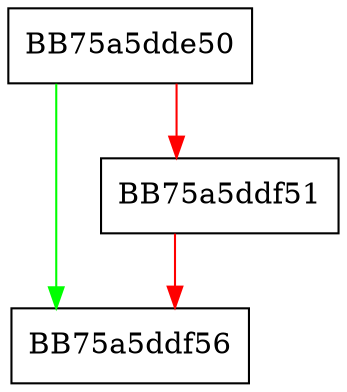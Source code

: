 digraph core_telemetry_preprocessor {
  node [shape="box"];
  graph [splines=ortho];
  BB75a5dde50 -> BB75a5ddf56 [color="green"];
  BB75a5dde50 -> BB75a5ddf51 [color="red"];
  BB75a5ddf51 -> BB75a5ddf56 [color="red"];
}